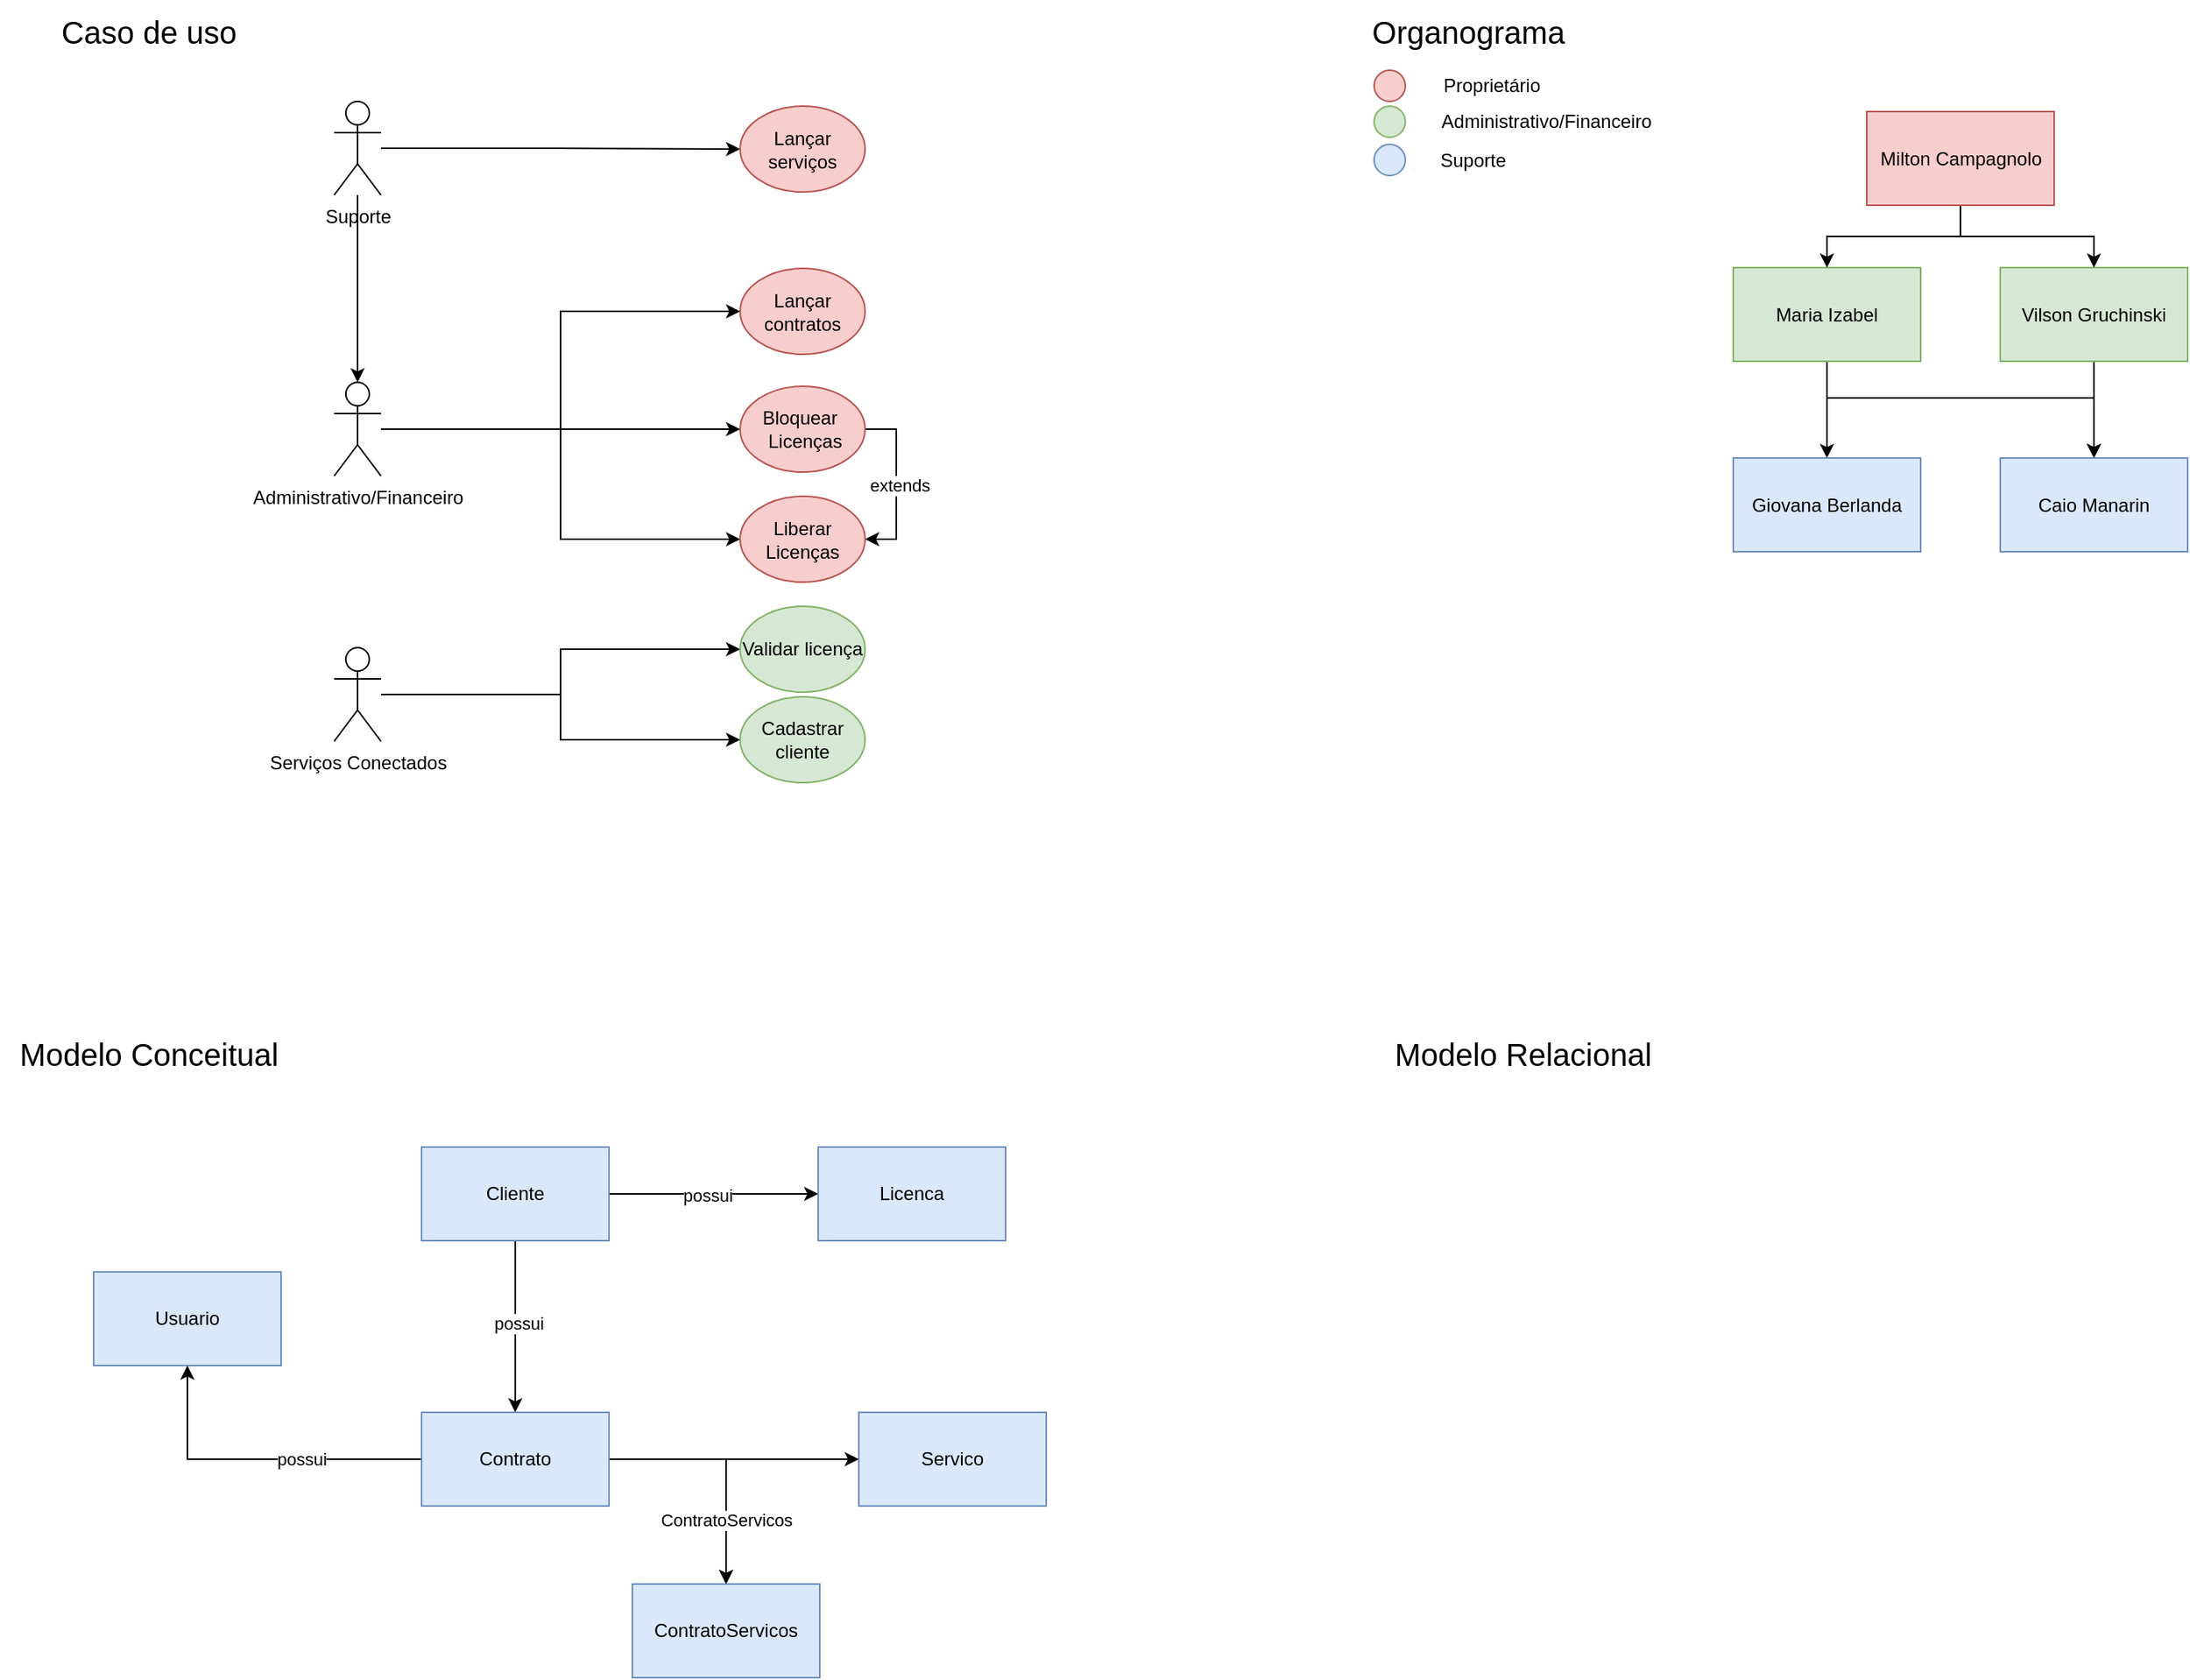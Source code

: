 <mxfile version="24.7.16">
  <diagram name="Página-1" id="0UEJOVfcUPWfkGjR_aAR">
    <mxGraphModel dx="1434" dy="738" grid="1" gridSize="10" guides="1" tooltips="1" connect="1" arrows="1" fold="1" page="1" pageScale="1" pageWidth="827" pageHeight="1169" math="0" shadow="0">
      <root>
        <mxCell id="0" />
        <mxCell id="1" parent="0" />
        <mxCell id="k6ylDdskmMeq9ksoNRne-4" value="" style="edgeStyle=orthogonalEdgeStyle;rounded=0;orthogonalLoop=1;jettySize=auto;html=1;entryX=0.5;entryY=0;entryDx=0;entryDy=0;entryPerimeter=0;" parent="1" source="k6ylDdskmMeq9ksoNRne-1" target="k6ylDdskmMeq9ksoNRne-2" edge="1">
          <mxGeometry relative="1" as="geometry">
            <mxPoint x="259" y="220.0" as="targetPoint" />
          </mxGeometry>
        </mxCell>
        <mxCell id="k6ylDdskmMeq9ksoNRne-11" style="edgeStyle=orthogonalEdgeStyle;rounded=0;orthogonalLoop=1;jettySize=auto;html=1;entryX=0;entryY=0.5;entryDx=0;entryDy=0;" parent="1" source="k6ylDdskmMeq9ksoNRne-1" target="k6ylDdskmMeq9ksoNRne-9" edge="1">
          <mxGeometry relative="1" as="geometry" />
        </mxCell>
        <mxCell id="k6ylDdskmMeq9ksoNRne-1" value="Suporte" style="shape=umlActor;verticalLabelPosition=bottom;verticalAlign=top;html=1;outlineConnect=0;" parent="1" vertex="1">
          <mxGeometry x="244" y="80" width="30" height="60" as="geometry" />
        </mxCell>
        <mxCell id="k6ylDdskmMeq9ksoNRne-13" style="edgeStyle=orthogonalEdgeStyle;rounded=0;orthogonalLoop=1;jettySize=auto;html=1;entryX=0;entryY=0.5;entryDx=0;entryDy=0;" parent="1" source="k6ylDdskmMeq9ksoNRne-2" target="k6ylDdskmMeq9ksoNRne-5" edge="1">
          <mxGeometry relative="1" as="geometry" />
        </mxCell>
        <mxCell id="cDPr39Hs8FU865Z53OOH-1" style="edgeStyle=orthogonalEdgeStyle;rounded=0;orthogonalLoop=1;jettySize=auto;html=1;entryX=0;entryY=0.5;entryDx=0;entryDy=0;" edge="1" parent="1" source="k6ylDdskmMeq9ksoNRne-2" target="k6ylDdskmMeq9ksoNRne-8">
          <mxGeometry relative="1" as="geometry" />
        </mxCell>
        <mxCell id="cDPr39Hs8FU865Z53OOH-3" style="edgeStyle=orthogonalEdgeStyle;rounded=0;orthogonalLoop=1;jettySize=auto;html=1;entryX=0;entryY=0.5;entryDx=0;entryDy=0;" edge="1" parent="1" source="k6ylDdskmMeq9ksoNRne-2" target="cDPr39Hs8FU865Z53OOH-2">
          <mxGeometry relative="1" as="geometry" />
        </mxCell>
        <mxCell id="k6ylDdskmMeq9ksoNRne-2" value="Administrativo/Financeiro" style="shape=umlActor;verticalLabelPosition=bottom;verticalAlign=top;html=1;outlineConnect=0;" parent="1" vertex="1">
          <mxGeometry x="244" y="260" width="30" height="60" as="geometry" />
        </mxCell>
        <mxCell id="k6ylDdskmMeq9ksoNRne-5" value="&lt;span style=&quot;line-height: 107%; font-family: Arial, sans-serif;&quot;&gt;Lançar&lt;br&gt;contratos&lt;/span&gt;" style="ellipse;whiteSpace=wrap;html=1;fillColor=#f8cecc;strokeColor=#b85450;" parent="1" vertex="1">
          <mxGeometry x="504" y="187" width="80" height="55" as="geometry" />
        </mxCell>
        <mxCell id="cDPr39Hs8FU865Z53OOH-23" style="edgeStyle=orthogonalEdgeStyle;rounded=0;orthogonalLoop=1;jettySize=auto;html=1;entryX=1;entryY=0.5;entryDx=0;entryDy=0;" edge="1" parent="1" source="k6ylDdskmMeq9ksoNRne-8" target="cDPr39Hs8FU865Z53OOH-2">
          <mxGeometry relative="1" as="geometry">
            <Array as="points">
              <mxPoint x="604" y="290" />
              <mxPoint x="604" y="361" />
            </Array>
          </mxGeometry>
        </mxCell>
        <mxCell id="cDPr39Hs8FU865Z53OOH-24" value="extends" style="edgeLabel;html=1;align=center;verticalAlign=middle;resizable=0;points=[];" vertex="1" connectable="0" parent="cDPr39Hs8FU865Z53OOH-23">
          <mxGeometry x="0.011" y="2" relative="1" as="geometry">
            <mxPoint as="offset" />
          </mxGeometry>
        </mxCell>
        <mxCell id="k6ylDdskmMeq9ksoNRne-8" value="Bloquear&amp;nbsp; &amp;nbsp;&lt;span style=&quot;background-color: initial;&quot;&gt;Licenças&lt;/span&gt;" style="ellipse;whiteSpace=wrap;html=1;fillColor=#f8cecc;strokeColor=#b85450;" parent="1" vertex="1">
          <mxGeometry x="504" y="262.5" width="80" height="55" as="geometry" />
        </mxCell>
        <mxCell id="k6ylDdskmMeq9ksoNRne-9" value="&lt;font style=&quot;font-size: 12px;&quot; face=&quot;Arial, sans-serif&quot;&gt;Lançar serviços&lt;/font&gt;" style="ellipse;whiteSpace=wrap;html=1;fillColor=#f8cecc;strokeColor=#b85450;" parent="1" vertex="1">
          <mxGeometry x="504" y="83" width="80" height="55" as="geometry" />
        </mxCell>
        <mxCell id="cDPr39Hs8FU865Z53OOH-16" style="edgeStyle=orthogonalEdgeStyle;rounded=0;orthogonalLoop=1;jettySize=auto;html=1;entryX=0.5;entryY=0;entryDx=0;entryDy=0;" edge="1" parent="1" source="k6ylDdskmMeq9ksoNRne-15" target="k6ylDdskmMeq9ksoNRne-16">
          <mxGeometry relative="1" as="geometry" />
        </mxCell>
        <mxCell id="cDPr39Hs8FU865Z53OOH-21" style="edgeStyle=orthogonalEdgeStyle;rounded=0;orthogonalLoop=1;jettySize=auto;html=1;entryX=0.5;entryY=0;entryDx=0;entryDy=0;" edge="1" parent="1" source="k6ylDdskmMeq9ksoNRne-15" target="k6ylDdskmMeq9ksoNRne-17">
          <mxGeometry relative="1" as="geometry">
            <Array as="points">
              <mxPoint x="1200" y="270" />
              <mxPoint x="1371" y="270" />
            </Array>
          </mxGeometry>
        </mxCell>
        <mxCell id="k6ylDdskmMeq9ksoNRne-15" value="Maria Izabel" style="rounded=0;whiteSpace=wrap;html=1;fillColor=#d5e8d4;strokeColor=#82b366;" parent="1" vertex="1">
          <mxGeometry x="1140" y="186.5" width="120" height="60" as="geometry" />
        </mxCell>
        <mxCell id="k6ylDdskmMeq9ksoNRne-16" value="Giovana Berlanda" style="rounded=0;whiteSpace=wrap;html=1;fillColor=#dae8fc;strokeColor=#6c8ebf;" parent="1" vertex="1">
          <mxGeometry x="1140" y="308.5" width="120" height="60" as="geometry" />
        </mxCell>
        <mxCell id="k6ylDdskmMeq9ksoNRne-17" value="Caio Manarin" style="rounded=0;whiteSpace=wrap;html=1;fillColor=#dae8fc;strokeColor=#6c8ebf;" parent="1" vertex="1">
          <mxGeometry x="1311" y="308.5" width="120" height="60" as="geometry" />
        </mxCell>
        <mxCell id="cDPr39Hs8FU865Z53OOH-18" style="edgeStyle=orthogonalEdgeStyle;rounded=0;orthogonalLoop=1;jettySize=auto;html=1;entryX=0.5;entryY=0;entryDx=0;entryDy=0;" edge="1" parent="1" source="k6ylDdskmMeq9ksoNRne-18" target="k6ylDdskmMeq9ksoNRne-17">
          <mxGeometry relative="1" as="geometry" />
        </mxCell>
        <mxCell id="k6ylDdskmMeq9ksoNRne-18" value="Vilson Gruchinski" style="rounded=0;whiteSpace=wrap;html=1;fillColor=#d5e8d4;strokeColor=#82b366;" parent="1" vertex="1">
          <mxGeometry x="1311" y="186.5" width="120" height="60" as="geometry" />
        </mxCell>
        <mxCell id="k6ylDdskmMeq9ksoNRne-20" style="edgeStyle=orthogonalEdgeStyle;rounded=0;orthogonalLoop=1;jettySize=auto;html=1;exitX=0.5;exitY=1;exitDx=0;exitDy=0;entryX=0.5;entryY=0;entryDx=0;entryDy=0;" parent="1" source="k6ylDdskmMeq9ksoNRne-19" target="k6ylDdskmMeq9ksoNRne-15" edge="1">
          <mxGeometry relative="1" as="geometry" />
        </mxCell>
        <mxCell id="k6ylDdskmMeq9ksoNRne-21" style="edgeStyle=orthogonalEdgeStyle;rounded=0;orthogonalLoop=1;jettySize=auto;html=1;entryX=0.5;entryY=0;entryDx=0;entryDy=0;" parent="1" source="k6ylDdskmMeq9ksoNRne-19" target="k6ylDdskmMeq9ksoNRne-18" edge="1">
          <mxGeometry relative="1" as="geometry" />
        </mxCell>
        <mxCell id="k6ylDdskmMeq9ksoNRne-19" value="Milton Campagnolo" style="rounded=0;whiteSpace=wrap;html=1;fillColor=#f8cecc;strokeColor=#b85450;" parent="1" vertex="1">
          <mxGeometry x="1225.5" y="86.5" width="120" height="60" as="geometry" />
        </mxCell>
        <mxCell id="k6ylDdskmMeq9ksoNRne-24" value="Organograma" style="text;html=1;align=center;verticalAlign=middle;resizable=0;points=[];autosize=1;strokeColor=none;fillColor=none;fontSize=20;" parent="1" vertex="1">
          <mxGeometry x="895" y="15" width="150" height="40" as="geometry" />
        </mxCell>
        <mxCell id="k6ylDdskmMeq9ksoNRne-25" value="Caso de uso" style="text;html=1;align=center;verticalAlign=middle;resizable=0;points=[];autosize=1;strokeColor=none;fillColor=none;fontSize=20;" parent="1" vertex="1">
          <mxGeometry x="55" y="15" width="140" height="40" as="geometry" />
        </mxCell>
        <mxCell id="k6ylDdskmMeq9ksoNRne-31" style="edgeStyle=orthogonalEdgeStyle;rounded=0;orthogonalLoop=1;jettySize=auto;html=1;entryX=0;entryY=0.5;entryDx=0;entryDy=0;" parent="1" source="k6ylDdskmMeq9ksoNRne-26" target="k6ylDdskmMeq9ksoNRne-28" edge="1">
          <mxGeometry relative="1" as="geometry" />
        </mxCell>
        <mxCell id="k6ylDdskmMeq9ksoNRne-32" style="edgeStyle=orthogonalEdgeStyle;rounded=0;orthogonalLoop=1;jettySize=auto;html=1;entryX=0;entryY=0.5;entryDx=0;entryDy=0;" parent="1" source="k6ylDdskmMeq9ksoNRne-26" target="k6ylDdskmMeq9ksoNRne-29" edge="1">
          <mxGeometry relative="1" as="geometry" />
        </mxCell>
        <mxCell id="k6ylDdskmMeq9ksoNRne-26" value="Serviços Conectados" style="shape=umlActor;verticalLabelPosition=bottom;verticalAlign=top;html=1;outlineConnect=0;" parent="1" vertex="1">
          <mxGeometry x="244" y="430" width="30" height="60" as="geometry" />
        </mxCell>
        <mxCell id="k6ylDdskmMeq9ksoNRne-28" value="&lt;font face=&quot;Arial, sans-serif&quot;&gt;Validar licença&lt;/font&gt;" style="ellipse;whiteSpace=wrap;html=1;fillColor=#d5e8d4;strokeColor=#82b366;" parent="1" vertex="1">
          <mxGeometry x="504" y="403.5" width="80" height="55" as="geometry" />
        </mxCell>
        <mxCell id="k6ylDdskmMeq9ksoNRne-29" value="&lt;font face=&quot;Arial, sans-serif&quot;&gt;Cadastrar cliente&lt;/font&gt;" style="ellipse;whiteSpace=wrap;html=1;fillColor=#d5e8d4;strokeColor=#82b366;" parent="1" vertex="1">
          <mxGeometry x="504" y="461.5" width="80" height="55" as="geometry" />
        </mxCell>
        <mxCell id="k6ylDdskmMeq9ksoNRne-34" value="Modelo Conceitual" style="text;html=1;align=center;verticalAlign=middle;resizable=0;points=[];autosize=1;strokeColor=none;fillColor=none;fontSize=20;" parent="1" vertex="1">
          <mxGeometry x="30" y="670" width="190" height="40" as="geometry" />
        </mxCell>
        <mxCell id="cDPr39Hs8FU865Z53OOH-2" value="Liberar Licenças" style="ellipse;whiteSpace=wrap;html=1;fillColor=#f8cecc;strokeColor=#b85450;" vertex="1" parent="1">
          <mxGeometry x="504" y="333" width="80" height="55" as="geometry" />
        </mxCell>
        <mxCell id="cDPr39Hs8FU865Z53OOH-4" value="" style="ellipse;whiteSpace=wrap;html=1;aspect=fixed;fillColor=#f8cecc;strokeColor=#b85450;" vertex="1" parent="1">
          <mxGeometry x="910" y="60" width="20" height="20" as="geometry" />
        </mxCell>
        <mxCell id="cDPr39Hs8FU865Z53OOH-5" value="" style="ellipse;whiteSpace=wrap;html=1;aspect=fixed;fillColor=#d5e8d4;strokeColor=#82b366;" vertex="1" parent="1">
          <mxGeometry x="910" y="83" width="20" height="20" as="geometry" />
        </mxCell>
        <mxCell id="cDPr39Hs8FU865Z53OOH-6" value="" style="ellipse;whiteSpace=wrap;html=1;aspect=fixed;fillColor=#dae8fc;strokeColor=#6c8ebf;" vertex="1" parent="1">
          <mxGeometry x="910" y="107.5" width="20" height="20" as="geometry" />
        </mxCell>
        <mxCell id="cDPr39Hs8FU865Z53OOH-7" value="Proprietário" style="text;html=1;align=center;verticalAlign=middle;resizable=0;points=[];autosize=1;strokeColor=none;fillColor=none;" vertex="1" parent="1">
          <mxGeometry x="940" y="55" width="90" height="30" as="geometry" />
        </mxCell>
        <mxCell id="cDPr39Hs8FU865Z53OOH-8" value="Administrativo/Financeiro" style="text;html=1;align=center;verticalAlign=middle;resizable=0;points=[];autosize=1;strokeColor=none;fillColor=none;" vertex="1" parent="1">
          <mxGeometry x="940" y="78" width="160" height="30" as="geometry" />
        </mxCell>
        <mxCell id="cDPr39Hs8FU865Z53OOH-9" value="Suporte" style="text;html=1;align=center;verticalAlign=middle;resizable=0;points=[];autosize=1;strokeColor=none;fillColor=none;" vertex="1" parent="1">
          <mxGeometry x="938" y="103" width="70" height="30" as="geometry" />
        </mxCell>
        <mxCell id="cDPr39Hs8FU865Z53OOH-22" value="Modelo Relacional" style="text;html=1;align=center;verticalAlign=middle;resizable=0;points=[];autosize=1;strokeColor=none;fillColor=none;fontSize=20;" vertex="1" parent="1">
          <mxGeometry x="910" y="670" width="190" height="40" as="geometry" />
        </mxCell>
        <mxCell id="cDPr39Hs8FU865Z53OOH-33" style="edgeStyle=orthogonalEdgeStyle;rounded=0;orthogonalLoop=1;jettySize=auto;html=1;entryX=0.5;entryY=0;entryDx=0;entryDy=0;" edge="1" parent="1" source="cDPr39Hs8FU865Z53OOH-26" target="cDPr39Hs8FU865Z53OOH-28">
          <mxGeometry relative="1" as="geometry" />
        </mxCell>
        <mxCell id="cDPr39Hs8FU865Z53OOH-34" value="possui" style="edgeLabel;html=1;align=center;verticalAlign=middle;resizable=0;points=[];" vertex="1" connectable="0" parent="cDPr39Hs8FU865Z53OOH-33">
          <mxGeometry x="-0.035" y="2" relative="1" as="geometry">
            <mxPoint as="offset" />
          </mxGeometry>
        </mxCell>
        <mxCell id="cDPr39Hs8FU865Z53OOH-41" value="" style="edgeStyle=orthogonalEdgeStyle;rounded=0;orthogonalLoop=1;jettySize=auto;html=1;" edge="1" parent="1" source="cDPr39Hs8FU865Z53OOH-26" target="cDPr39Hs8FU865Z53OOH-40">
          <mxGeometry relative="1" as="geometry" />
        </mxCell>
        <mxCell id="cDPr39Hs8FU865Z53OOH-42" value="possui" style="edgeLabel;html=1;align=center;verticalAlign=middle;resizable=0;points=[];" vertex="1" connectable="0" parent="cDPr39Hs8FU865Z53OOH-41">
          <mxGeometry x="-0.062" y="-1" relative="1" as="geometry">
            <mxPoint as="offset" />
          </mxGeometry>
        </mxCell>
        <mxCell id="cDPr39Hs8FU865Z53OOH-26" value="Cliente" style="rounded=0;whiteSpace=wrap;html=1;fillColor=#dae8fc;strokeColor=#6c8ebf;" vertex="1" parent="1">
          <mxGeometry x="300" y="750" width="120" height="60" as="geometry" />
        </mxCell>
        <mxCell id="cDPr39Hs8FU865Z53OOH-27" value="Usuario" style="rounded=0;whiteSpace=wrap;html=1;fillColor=#dae8fc;strokeColor=#6c8ebf;" vertex="1" parent="1">
          <mxGeometry x="90" y="830" width="120" height="60" as="geometry" />
        </mxCell>
        <mxCell id="cDPr39Hs8FU865Z53OOH-35" style="edgeStyle=orthogonalEdgeStyle;rounded=0;orthogonalLoop=1;jettySize=auto;html=1;entryX=0;entryY=0.5;entryDx=0;entryDy=0;" edge="1" parent="1" source="cDPr39Hs8FU865Z53OOH-28" target="cDPr39Hs8FU865Z53OOH-29">
          <mxGeometry relative="1" as="geometry" />
        </mxCell>
        <mxCell id="cDPr39Hs8FU865Z53OOH-37" style="edgeStyle=orthogonalEdgeStyle;rounded=0;orthogonalLoop=1;jettySize=auto;html=1;entryX=0.5;entryY=0;entryDx=0;entryDy=0;" edge="1" parent="1" source="cDPr39Hs8FU865Z53OOH-28" target="cDPr39Hs8FU865Z53OOH-30">
          <mxGeometry relative="1" as="geometry" />
        </mxCell>
        <mxCell id="cDPr39Hs8FU865Z53OOH-45" style="edgeStyle=orthogonalEdgeStyle;rounded=0;orthogonalLoop=1;jettySize=auto;html=1;entryX=0.5;entryY=1;entryDx=0;entryDy=0;" edge="1" parent="1" source="cDPr39Hs8FU865Z53OOH-28" target="cDPr39Hs8FU865Z53OOH-27">
          <mxGeometry relative="1" as="geometry" />
        </mxCell>
        <mxCell id="cDPr39Hs8FU865Z53OOH-47" value="possui" style="edgeLabel;html=1;align=center;verticalAlign=middle;resizable=0;points=[];" vertex="1" connectable="0" parent="cDPr39Hs8FU865Z53OOH-45">
          <mxGeometry x="-0.265" relative="1" as="geometry">
            <mxPoint as="offset" />
          </mxGeometry>
        </mxCell>
        <mxCell id="cDPr39Hs8FU865Z53OOH-28" value="Contrato" style="rounded=0;whiteSpace=wrap;html=1;fillColor=#dae8fc;strokeColor=#6c8ebf;" vertex="1" parent="1">
          <mxGeometry x="300" y="920" width="120" height="60" as="geometry" />
        </mxCell>
        <mxCell id="cDPr39Hs8FU865Z53OOH-38" style="edgeStyle=orthogonalEdgeStyle;rounded=0;orthogonalLoop=1;jettySize=auto;html=1;entryX=0.5;entryY=0;entryDx=0;entryDy=0;" edge="1" parent="1" source="cDPr39Hs8FU865Z53OOH-29" target="cDPr39Hs8FU865Z53OOH-30">
          <mxGeometry relative="1" as="geometry" />
        </mxCell>
        <mxCell id="cDPr39Hs8FU865Z53OOH-39" value="ContratoServicos" style="edgeLabel;html=1;align=center;verticalAlign=middle;resizable=0;points=[];" vertex="1" connectable="0" parent="cDPr39Hs8FU865Z53OOH-38">
          <mxGeometry x="0.505" relative="1" as="geometry">
            <mxPoint as="offset" />
          </mxGeometry>
        </mxCell>
        <mxCell id="cDPr39Hs8FU865Z53OOH-29" value="Servico" style="rounded=0;whiteSpace=wrap;html=1;fillColor=#dae8fc;strokeColor=#6c8ebf;" vertex="1" parent="1">
          <mxGeometry x="580" y="920" width="120" height="60" as="geometry" />
        </mxCell>
        <mxCell id="cDPr39Hs8FU865Z53OOH-30" value="ContratoServicos" style="rounded=0;whiteSpace=wrap;html=1;fillColor=#dae8fc;strokeColor=#6c8ebf;" vertex="1" parent="1">
          <mxGeometry x="435" y="1030" width="120" height="60" as="geometry" />
        </mxCell>
        <mxCell id="cDPr39Hs8FU865Z53OOH-40" value="Licenca" style="rounded=0;whiteSpace=wrap;html=1;fillColor=#dae8fc;strokeColor=#6c8ebf;" vertex="1" parent="1">
          <mxGeometry x="554" y="750" width="120" height="60" as="geometry" />
        </mxCell>
      </root>
    </mxGraphModel>
  </diagram>
</mxfile>
